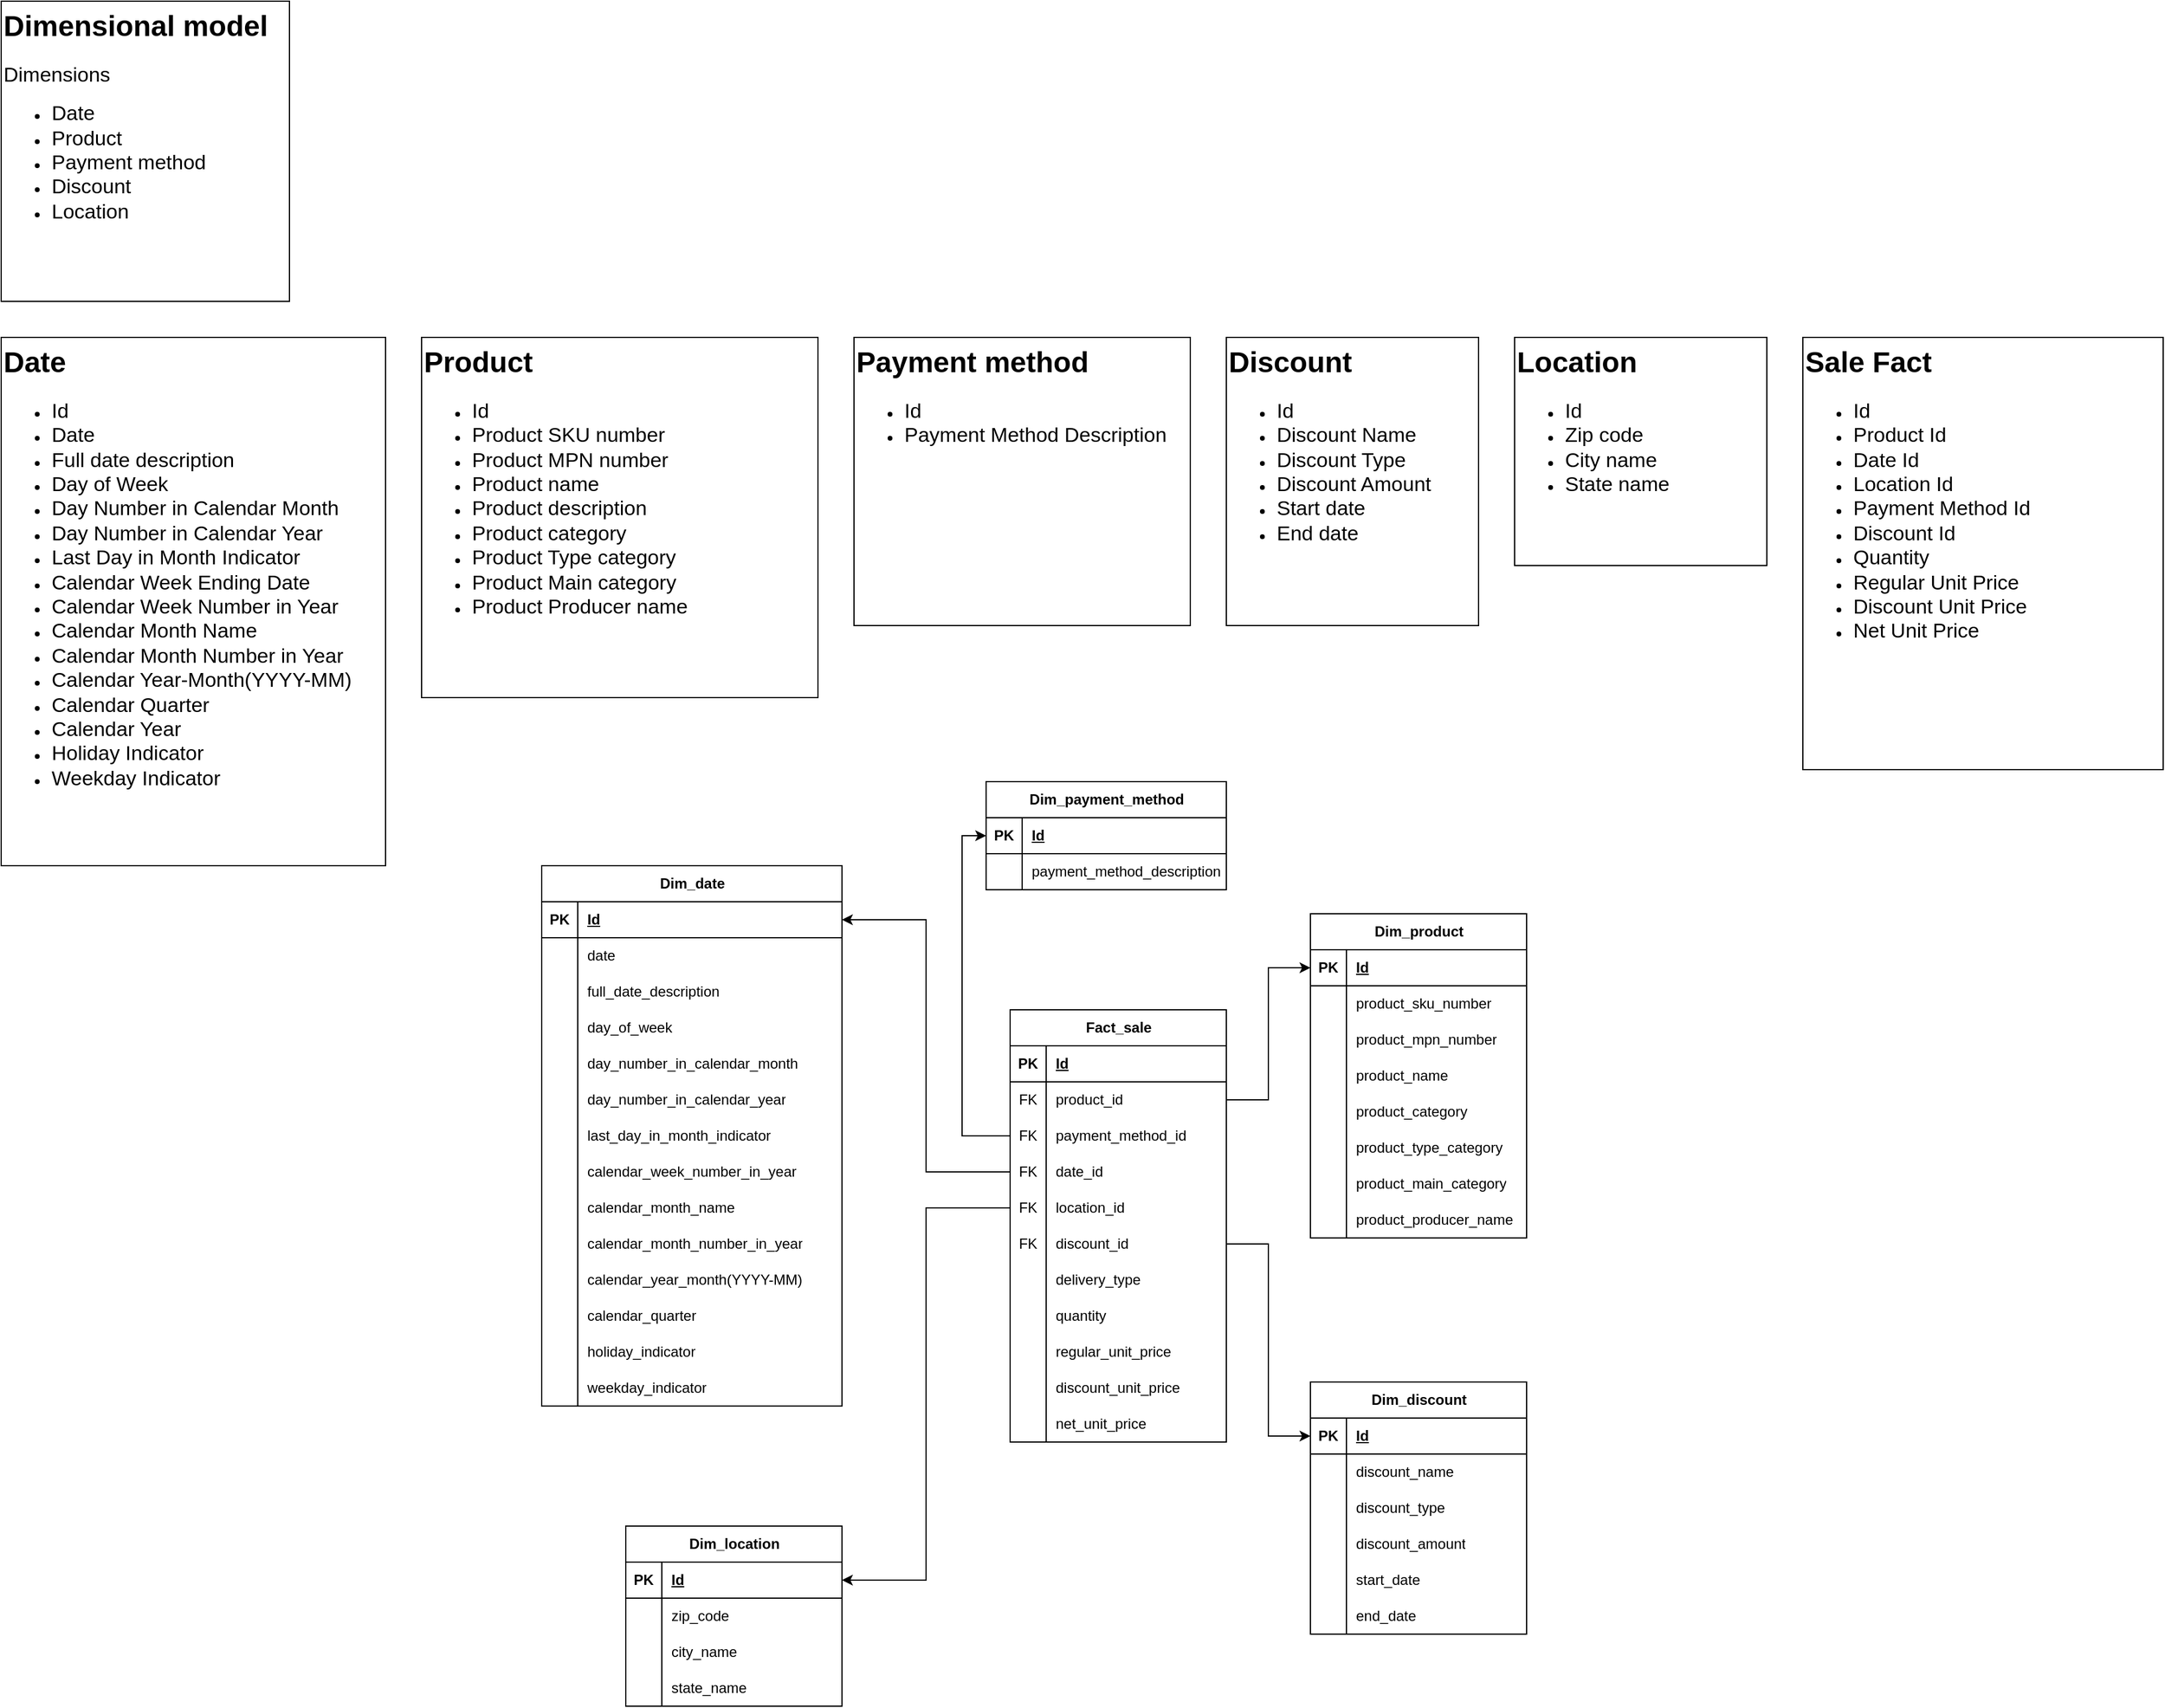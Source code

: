 <mxfile version="24.4.0" type="device">
  <diagram name="Page-1" id="mAyG2AswFGp10LJD8Wdj">
    <mxGraphModel dx="2074" dy="1132" grid="1" gridSize="10" guides="1" tooltips="1" connect="1" arrows="1" fold="1" page="0" pageScale="1" pageWidth="850" pageHeight="1100" background="none" math="0" shadow="0">
      <root>
        <mxCell id="0" />
        <mxCell id="1" parent="0" />
        <mxCell id="jFWHGdrOQSLQcmm92h7n-1" value="&lt;h1 style=&quot;margin-top: 0px;&quot;&gt;Dimensional model&lt;/h1&gt;&lt;p&gt;&lt;span style=&quot;font-size: 17px;&quot;&gt;Dimensions&lt;/span&gt;&lt;/p&gt;&lt;p&gt;&lt;/p&gt;&lt;ul&gt;&lt;li&gt;&lt;span style=&quot;font-size: 17px;&quot;&gt;Date&lt;/span&gt;&lt;/li&gt;&lt;li&gt;&lt;span style=&quot;font-size: 17px;&quot;&gt;Product&lt;/span&gt;&lt;/li&gt;&lt;li&gt;&lt;span style=&quot;font-size: 17px;&quot;&gt;Payment method&lt;/span&gt;&lt;/li&gt;&lt;li&gt;&lt;span style=&quot;font-size: 17px;&quot;&gt;Discount&lt;/span&gt;&lt;/li&gt;&lt;li&gt;&lt;span style=&quot;font-size: 17px;&quot;&gt;Location&lt;br&gt;&lt;br&gt;&lt;/span&gt;&lt;/li&gt;&lt;/ul&gt;&lt;div&gt;&lt;br&gt;&lt;/div&gt;&lt;p&gt;&lt;/p&gt;" style="text;html=1;whiteSpace=wrap;overflow=hidden;rounded=0;fillColor=default;strokeColor=default;" parent="1" vertex="1">
          <mxGeometry width="240" height="250" as="geometry" />
        </mxCell>
        <mxCell id="jFWHGdrOQSLQcmm92h7n-2" value="&lt;h1 style=&quot;margin-top: 0px;&quot;&gt;Date&lt;/h1&gt;&lt;ul&gt;&lt;li&gt;&lt;font style=&quot;font-size: 17px;&quot;&gt;Id&lt;/font&gt;&lt;/li&gt;&lt;li&gt;&lt;font style=&quot;font-size: 17px;&quot;&gt;Date&lt;/font&gt;&lt;/li&gt;&lt;li&gt;&lt;font style=&quot;font-size: 17px;&quot;&gt;Full date description&lt;/font&gt;&lt;/li&gt;&lt;li&gt;&lt;font style=&quot;font-size: 17px;&quot;&gt;Day of Week&lt;/font&gt;&lt;/li&gt;&lt;li&gt;&lt;font style=&quot;font-size: 17px;&quot;&gt;Day Number in Calendar Month&lt;/font&gt;&lt;/li&gt;&lt;li&gt;&lt;font style=&quot;font-size: 17px;&quot;&gt;Day Number in Calendar Year&lt;/font&gt;&lt;/li&gt;&lt;li&gt;&lt;font style=&quot;font-size: 17px;&quot;&gt;Last Day in Month Indicator&lt;/font&gt;&lt;/li&gt;&lt;li&gt;&lt;font style=&quot;font-size: 17px;&quot;&gt;Calendar Week Ending Date&lt;/font&gt;&lt;/li&gt;&lt;li&gt;&lt;font style=&quot;font-size: 17px;&quot;&gt;Calendar Week Number in Year&lt;/font&gt;&lt;/li&gt;&lt;li&gt;&lt;font style=&quot;font-size: 17px;&quot;&gt;Calendar Month Name&lt;/font&gt;&lt;/li&gt;&lt;li&gt;&lt;font style=&quot;font-size: 17px;&quot;&gt;Calendar Month Number in Year&lt;/font&gt;&lt;/li&gt;&lt;li&gt;&lt;font style=&quot;font-size: 17px;&quot;&gt;Calendar Year-Month(YYYY-MM)&lt;/font&gt;&lt;/li&gt;&lt;li&gt;&lt;font style=&quot;font-size: 17px;&quot;&gt;Calendar Quarter&lt;/font&gt;&lt;/li&gt;&lt;li&gt;&lt;font style=&quot;font-size: 17px;&quot;&gt;Calendar Year&lt;/font&gt;&lt;/li&gt;&lt;li&gt;&lt;font style=&quot;font-size: 17px;&quot;&gt;Holiday Indicator&lt;/font&gt;&lt;/li&gt;&lt;li&gt;&lt;font style=&quot;font-size: 17px;&quot;&gt;Weekday Indicator&lt;/font&gt;&lt;/li&gt;&lt;/ul&gt;&lt;p&gt;&lt;/p&gt;&lt;p&gt;&lt;font style=&quot;font-size: 17px;&quot;&gt;&lt;br&gt;&lt;/font&gt;&lt;/p&gt;" style="text;html=1;whiteSpace=wrap;overflow=hidden;rounded=0;fillColor=default;strokeColor=default;" parent="1" vertex="1">
          <mxGeometry y="280" width="320" height="440" as="geometry" />
        </mxCell>
        <mxCell id="jFWHGdrOQSLQcmm92h7n-3" value="&lt;h1 style=&quot;margin-top: 0px;&quot;&gt;Product&lt;/h1&gt;&lt;p&gt;&lt;/p&gt;&lt;ul&gt;&lt;li&gt;&lt;span style=&quot;font-size: 17px; background-color: initial;&quot;&gt;Id&lt;/span&gt;&lt;/li&gt;&lt;li&gt;&lt;span style=&quot;font-size: 17px; background-color: initial;&quot;&gt;Product SKU number&lt;/span&gt;&lt;/li&gt;&lt;li&gt;&lt;span style=&quot;font-size: 17px;&quot;&gt;Product MPN number&lt;/span&gt;&lt;/li&gt;&lt;li&gt;&lt;span style=&quot;font-size: 17px;&quot;&gt;Product name&lt;/span&gt;&lt;/li&gt;&lt;li&gt;&lt;span style=&quot;font-size: 17px;&quot;&gt;Product description&lt;/span&gt;&lt;/li&gt;&lt;li&gt;&lt;span style=&quot;font-size: 17px;&quot;&gt;Product category&lt;/span&gt;&lt;/li&gt;&lt;li&gt;&lt;span style=&quot;font-size: 17px;&quot;&gt;Product Type category&lt;/span&gt;&lt;/li&gt;&lt;li&gt;&lt;span style=&quot;font-size: 17px;&quot;&gt;Product Main category&lt;/span&gt;&lt;/li&gt;&lt;li&gt;&lt;span style=&quot;font-size: 17px;&quot;&gt;Product Producer name&lt;/span&gt;&lt;/li&gt;&lt;/ul&gt;&lt;p&gt;&lt;/p&gt;" style="text;html=1;whiteSpace=wrap;overflow=hidden;rounded=0;fillColor=default;strokeColor=default;" parent="1" vertex="1">
          <mxGeometry x="350" y="280" width="330" height="300" as="geometry" />
        </mxCell>
        <mxCell id="jFWHGdrOQSLQcmm92h7n-4" value="&lt;h1 style=&quot;margin-top: 0px;&quot;&gt;Payment method&lt;/h1&gt;&lt;p&gt;&lt;/p&gt;&lt;ul&gt;&lt;li&gt;&lt;span style=&quot;font-size: 17px;&quot;&gt;Id&lt;/span&gt;&lt;/li&gt;&lt;li&gt;&lt;span style=&quot;font-size: 17px;&quot;&gt;Payment Method Description&lt;/span&gt;&lt;/li&gt;&lt;/ul&gt;&lt;p&gt;&lt;/p&gt;" style="text;html=1;whiteSpace=wrap;overflow=hidden;rounded=0;fillColor=default;strokeColor=default;" parent="1" vertex="1">
          <mxGeometry x="710" y="280" width="280" height="240" as="geometry" />
        </mxCell>
        <mxCell id="jFWHGdrOQSLQcmm92h7n-5" value="&lt;h1 style=&quot;margin-top: 0px;&quot;&gt;Discount&lt;/h1&gt;&lt;p&gt;&lt;/p&gt;&lt;ul&gt;&lt;li&gt;&lt;span style=&quot;font-size: 17px;&quot;&gt;Id&lt;/span&gt;&lt;/li&gt;&lt;li&gt;&lt;span style=&quot;font-size: 17px;&quot;&gt;Discount Name&lt;/span&gt;&lt;/li&gt;&lt;li&gt;&lt;span style=&quot;font-size: 17px;&quot;&gt;Discount Type&lt;/span&gt;&lt;/li&gt;&lt;li&gt;&lt;span style=&quot;font-size: 17px;&quot;&gt;Discount Amount&lt;/span&gt;&lt;/li&gt;&lt;li&gt;&lt;span style=&quot;font-size: 17px;&quot;&gt;Start date&lt;/span&gt;&lt;/li&gt;&lt;li&gt;&lt;span style=&quot;font-size: 17px;&quot;&gt;End date&lt;/span&gt;&lt;/li&gt;&lt;/ul&gt;&lt;p&gt;&lt;/p&gt;" style="text;html=1;whiteSpace=wrap;overflow=hidden;rounded=0;fillColor=default;strokeColor=default;" parent="1" vertex="1">
          <mxGeometry x="1020" y="280" width="210" height="240" as="geometry" />
        </mxCell>
        <mxCell id="jFWHGdrOQSLQcmm92h7n-6" value="&lt;h1 style=&quot;margin-top: 0px;&quot;&gt;Location&lt;/h1&gt;&lt;ul&gt;&lt;li&gt;&lt;span style=&quot;font-size: 17px;&quot;&gt;Id&lt;/span&gt;&lt;/li&gt;&lt;li&gt;&lt;span style=&quot;font-size: 17px;&quot;&gt;Zip code&lt;/span&gt;&lt;/li&gt;&lt;li&gt;&lt;span style=&quot;font-size: 17px;&quot;&gt;City name&lt;/span&gt;&lt;/li&gt;&lt;li&gt;&lt;span style=&quot;font-size: 17px;&quot;&gt;State name&lt;/span&gt;&lt;/li&gt;&lt;/ul&gt;&lt;p&gt;&lt;/p&gt;" style="text;html=1;whiteSpace=wrap;overflow=hidden;rounded=0;fillColor=default;strokeColor=default;" parent="1" vertex="1">
          <mxGeometry x="1260" y="280" width="210" height="190" as="geometry" />
        </mxCell>
        <mxCell id="jFWHGdrOQSLQcmm92h7n-7" value="&lt;h1 style=&quot;margin-top: 0px;&quot;&gt;Sale Fact&lt;/h1&gt;&lt;p&gt;&lt;/p&gt;&lt;ul&gt;&lt;li&gt;&lt;font style=&quot;font-size: 17px;&quot;&gt;Id&lt;/font&gt;&lt;/li&gt;&lt;li&gt;&lt;font style=&quot;font-size: 17px;&quot;&gt;Product Id&lt;/font&gt;&lt;/li&gt;&lt;li&gt;&lt;font style=&quot;font-size: 17px;&quot;&gt;Date Id&lt;/font&gt;&lt;/li&gt;&lt;li&gt;&lt;span style=&quot;font-size: 17px;&quot;&gt;Location Id&lt;/span&gt;&lt;/li&gt;&lt;li&gt;&lt;span style=&quot;font-size: 17px;&quot;&gt;Payment Method Id&lt;/span&gt;&lt;/li&gt;&lt;li&gt;&lt;span style=&quot;font-size: 17px;&quot;&gt;Discount Id&lt;/span&gt;&lt;/li&gt;&lt;li&gt;&lt;span style=&quot;font-size: 17px;&quot;&gt;Quantity&lt;/span&gt;&lt;/li&gt;&lt;li&gt;&lt;span style=&quot;font-size: 17px;&quot;&gt;Regular Unit Price&lt;/span&gt;&lt;/li&gt;&lt;li&gt;&lt;span style=&quot;font-size: 17px;&quot;&gt;Discount Unit Price&lt;/span&gt;&lt;/li&gt;&lt;li&gt;&lt;span style=&quot;font-size: 17px;&quot;&gt;Net Unit Price&lt;/span&gt;&lt;/li&gt;&lt;/ul&gt;&lt;p&gt;&lt;/p&gt;" style="text;html=1;whiteSpace=wrap;overflow=hidden;rounded=0;fillColor=default;strokeColor=default;" parent="1" vertex="1">
          <mxGeometry x="1500" y="280" width="300" height="360" as="geometry" />
        </mxCell>
        <mxCell id="jFWHGdrOQSLQcmm92h7n-8" value="Fact_sale" style="shape=table;startSize=30;container=1;collapsible=1;childLayout=tableLayout;fixedRows=1;rowLines=0;fontStyle=1;align=center;resizeLast=1;html=1;" parent="1" vertex="1">
          <mxGeometry x="840" y="840" width="180" height="360" as="geometry" />
        </mxCell>
        <mxCell id="jFWHGdrOQSLQcmm92h7n-9" value="" style="shape=tableRow;horizontal=0;startSize=0;swimlaneHead=0;swimlaneBody=0;fillColor=none;collapsible=0;dropTarget=0;points=[[0,0.5],[1,0.5]];portConstraint=eastwest;top=0;left=0;right=0;bottom=1;" parent="jFWHGdrOQSLQcmm92h7n-8" vertex="1">
          <mxGeometry y="30" width="180" height="30" as="geometry" />
        </mxCell>
        <mxCell id="jFWHGdrOQSLQcmm92h7n-10" value="PK" style="shape=partialRectangle;connectable=0;fillColor=none;top=0;left=0;bottom=0;right=0;fontStyle=1;overflow=hidden;whiteSpace=wrap;html=1;" parent="jFWHGdrOQSLQcmm92h7n-9" vertex="1">
          <mxGeometry width="30" height="30" as="geometry">
            <mxRectangle width="30" height="30" as="alternateBounds" />
          </mxGeometry>
        </mxCell>
        <mxCell id="jFWHGdrOQSLQcmm92h7n-11" value="Id" style="shape=partialRectangle;connectable=0;fillColor=none;top=0;left=0;bottom=0;right=0;align=left;spacingLeft=6;fontStyle=5;overflow=hidden;whiteSpace=wrap;html=1;" parent="jFWHGdrOQSLQcmm92h7n-9" vertex="1">
          <mxGeometry x="30" width="150" height="30" as="geometry">
            <mxRectangle width="150" height="30" as="alternateBounds" />
          </mxGeometry>
        </mxCell>
        <mxCell id="jFWHGdrOQSLQcmm92h7n-12" value="" style="shape=tableRow;horizontal=0;startSize=0;swimlaneHead=0;swimlaneBody=0;fillColor=none;collapsible=0;dropTarget=0;points=[[0,0.5],[1,0.5]];portConstraint=eastwest;top=0;left=0;right=0;bottom=0;" parent="jFWHGdrOQSLQcmm92h7n-8" vertex="1">
          <mxGeometry y="60" width="180" height="30" as="geometry" />
        </mxCell>
        <mxCell id="jFWHGdrOQSLQcmm92h7n-13" value="FK" style="shape=partialRectangle;connectable=0;fillColor=none;top=0;left=0;bottom=0;right=0;editable=1;overflow=hidden;whiteSpace=wrap;html=1;" parent="jFWHGdrOQSLQcmm92h7n-12" vertex="1">
          <mxGeometry width="30" height="30" as="geometry">
            <mxRectangle width="30" height="30" as="alternateBounds" />
          </mxGeometry>
        </mxCell>
        <mxCell id="jFWHGdrOQSLQcmm92h7n-14" value="product_id" style="shape=partialRectangle;connectable=0;fillColor=none;top=0;left=0;bottom=0;right=0;align=left;spacingLeft=6;overflow=hidden;whiteSpace=wrap;html=1;" parent="jFWHGdrOQSLQcmm92h7n-12" vertex="1">
          <mxGeometry x="30" width="150" height="30" as="geometry">
            <mxRectangle width="150" height="30" as="alternateBounds" />
          </mxGeometry>
        </mxCell>
        <mxCell id="jFWHGdrOQSLQcmm92h7n-110" style="shape=tableRow;horizontal=0;startSize=0;swimlaneHead=0;swimlaneBody=0;fillColor=none;collapsible=0;dropTarget=0;points=[[0,0.5],[1,0.5]];portConstraint=eastwest;top=0;left=0;right=0;bottom=0;" parent="jFWHGdrOQSLQcmm92h7n-8" vertex="1">
          <mxGeometry y="90" width="180" height="30" as="geometry" />
        </mxCell>
        <mxCell id="jFWHGdrOQSLQcmm92h7n-111" value="FK" style="shape=partialRectangle;connectable=0;fillColor=none;top=0;left=0;bottom=0;right=0;editable=1;overflow=hidden;whiteSpace=wrap;html=1;" parent="jFWHGdrOQSLQcmm92h7n-110" vertex="1">
          <mxGeometry width="30" height="30" as="geometry">
            <mxRectangle width="30" height="30" as="alternateBounds" />
          </mxGeometry>
        </mxCell>
        <mxCell id="jFWHGdrOQSLQcmm92h7n-112" value="payment_method_id" style="shape=partialRectangle;connectable=0;fillColor=none;top=0;left=0;bottom=0;right=0;align=left;spacingLeft=6;overflow=hidden;whiteSpace=wrap;html=1;" parent="jFWHGdrOQSLQcmm92h7n-110" vertex="1">
          <mxGeometry x="30" width="150" height="30" as="geometry">
            <mxRectangle width="150" height="30" as="alternateBounds" />
          </mxGeometry>
        </mxCell>
        <mxCell id="jFWHGdrOQSLQcmm92h7n-15" value="" style="shape=tableRow;horizontal=0;startSize=0;swimlaneHead=0;swimlaneBody=0;fillColor=none;collapsible=0;dropTarget=0;points=[[0,0.5],[1,0.5]];portConstraint=eastwest;top=0;left=0;right=0;bottom=0;" parent="jFWHGdrOQSLQcmm92h7n-8" vertex="1">
          <mxGeometry y="120" width="180" height="30" as="geometry" />
        </mxCell>
        <mxCell id="jFWHGdrOQSLQcmm92h7n-16" value="FK" style="shape=partialRectangle;connectable=0;fillColor=none;top=0;left=0;bottom=0;right=0;editable=1;overflow=hidden;whiteSpace=wrap;html=1;" parent="jFWHGdrOQSLQcmm92h7n-15" vertex="1">
          <mxGeometry width="30" height="30" as="geometry">
            <mxRectangle width="30" height="30" as="alternateBounds" />
          </mxGeometry>
        </mxCell>
        <mxCell id="jFWHGdrOQSLQcmm92h7n-17" value="date_id" style="shape=partialRectangle;connectable=0;fillColor=none;top=0;left=0;bottom=0;right=0;align=left;spacingLeft=6;overflow=hidden;whiteSpace=wrap;html=1;" parent="jFWHGdrOQSLQcmm92h7n-15" vertex="1">
          <mxGeometry x="30" width="150" height="30" as="geometry">
            <mxRectangle width="150" height="30" as="alternateBounds" />
          </mxGeometry>
        </mxCell>
        <mxCell id="jFWHGdrOQSLQcmm92h7n-18" value="" style="shape=tableRow;horizontal=0;startSize=0;swimlaneHead=0;swimlaneBody=0;fillColor=none;collapsible=0;dropTarget=0;points=[[0,0.5],[1,0.5]];portConstraint=eastwest;top=0;left=0;right=0;bottom=0;" parent="jFWHGdrOQSLQcmm92h7n-8" vertex="1">
          <mxGeometry y="150" width="180" height="30" as="geometry" />
        </mxCell>
        <mxCell id="jFWHGdrOQSLQcmm92h7n-19" value="FK" style="shape=partialRectangle;connectable=0;fillColor=none;top=0;left=0;bottom=0;right=0;editable=1;overflow=hidden;whiteSpace=wrap;html=1;" parent="jFWHGdrOQSLQcmm92h7n-18" vertex="1">
          <mxGeometry width="30" height="30" as="geometry">
            <mxRectangle width="30" height="30" as="alternateBounds" />
          </mxGeometry>
        </mxCell>
        <mxCell id="jFWHGdrOQSLQcmm92h7n-20" value="location_id" style="shape=partialRectangle;connectable=0;fillColor=none;top=0;left=0;bottom=0;right=0;align=left;spacingLeft=6;overflow=hidden;whiteSpace=wrap;html=1;" parent="jFWHGdrOQSLQcmm92h7n-18" vertex="1">
          <mxGeometry x="30" width="150" height="30" as="geometry">
            <mxRectangle width="150" height="30" as="alternateBounds" />
          </mxGeometry>
        </mxCell>
        <mxCell id="jFWHGdrOQSLQcmm92h7n-107" style="shape=tableRow;horizontal=0;startSize=0;swimlaneHead=0;swimlaneBody=0;fillColor=none;collapsible=0;dropTarget=0;points=[[0,0.5],[1,0.5]];portConstraint=eastwest;top=0;left=0;right=0;bottom=0;" parent="jFWHGdrOQSLQcmm92h7n-8" vertex="1">
          <mxGeometry y="180" width="180" height="30" as="geometry" />
        </mxCell>
        <mxCell id="jFWHGdrOQSLQcmm92h7n-108" value="FK" style="shape=partialRectangle;connectable=0;fillColor=none;top=0;left=0;bottom=0;right=0;editable=1;overflow=hidden;whiteSpace=wrap;html=1;" parent="jFWHGdrOQSLQcmm92h7n-107" vertex="1">
          <mxGeometry width="30" height="30" as="geometry">
            <mxRectangle width="30" height="30" as="alternateBounds" />
          </mxGeometry>
        </mxCell>
        <mxCell id="jFWHGdrOQSLQcmm92h7n-109" value="discount_id" style="shape=partialRectangle;connectable=0;fillColor=none;top=0;left=0;bottom=0;right=0;align=left;spacingLeft=6;overflow=hidden;whiteSpace=wrap;html=1;" parent="jFWHGdrOQSLQcmm92h7n-107" vertex="1">
          <mxGeometry x="30" width="150" height="30" as="geometry">
            <mxRectangle width="150" height="30" as="alternateBounds" />
          </mxGeometry>
        </mxCell>
        <mxCell id="rWFGuwBitw_klKYBt3d7-1" style="shape=tableRow;horizontal=0;startSize=0;swimlaneHead=0;swimlaneBody=0;fillColor=none;collapsible=0;dropTarget=0;points=[[0,0.5],[1,0.5]];portConstraint=eastwest;top=0;left=0;right=0;bottom=0;" vertex="1" parent="jFWHGdrOQSLQcmm92h7n-8">
          <mxGeometry y="210" width="180" height="30" as="geometry" />
        </mxCell>
        <mxCell id="rWFGuwBitw_klKYBt3d7-2" style="shape=partialRectangle;connectable=0;fillColor=none;top=0;left=0;bottom=0;right=0;editable=1;overflow=hidden;whiteSpace=wrap;html=1;" vertex="1" parent="rWFGuwBitw_klKYBt3d7-1">
          <mxGeometry width="30" height="30" as="geometry">
            <mxRectangle width="30" height="30" as="alternateBounds" />
          </mxGeometry>
        </mxCell>
        <mxCell id="rWFGuwBitw_klKYBt3d7-3" value="delivery_type" style="shape=partialRectangle;connectable=0;fillColor=none;top=0;left=0;bottom=0;right=0;align=left;spacingLeft=6;overflow=hidden;whiteSpace=wrap;html=1;" vertex="1" parent="rWFGuwBitw_klKYBt3d7-1">
          <mxGeometry x="30" width="150" height="30" as="geometry">
            <mxRectangle width="150" height="30" as="alternateBounds" />
          </mxGeometry>
        </mxCell>
        <mxCell id="jFWHGdrOQSLQcmm92h7n-104" style="shape=tableRow;horizontal=0;startSize=0;swimlaneHead=0;swimlaneBody=0;fillColor=none;collapsible=0;dropTarget=0;points=[[0,0.5],[1,0.5]];portConstraint=eastwest;top=0;left=0;right=0;bottom=0;" parent="jFWHGdrOQSLQcmm92h7n-8" vertex="1">
          <mxGeometry y="240" width="180" height="30" as="geometry" />
        </mxCell>
        <mxCell id="jFWHGdrOQSLQcmm92h7n-105" style="shape=partialRectangle;connectable=0;fillColor=none;top=0;left=0;bottom=0;right=0;editable=1;overflow=hidden;whiteSpace=wrap;html=1;" parent="jFWHGdrOQSLQcmm92h7n-104" vertex="1">
          <mxGeometry width="30" height="30" as="geometry">
            <mxRectangle width="30" height="30" as="alternateBounds" />
          </mxGeometry>
        </mxCell>
        <mxCell id="jFWHGdrOQSLQcmm92h7n-106" value="quantity" style="shape=partialRectangle;connectable=0;fillColor=none;top=0;left=0;bottom=0;right=0;align=left;spacingLeft=6;overflow=hidden;whiteSpace=wrap;html=1;" parent="jFWHGdrOQSLQcmm92h7n-104" vertex="1">
          <mxGeometry x="30" width="150" height="30" as="geometry">
            <mxRectangle width="150" height="30" as="alternateBounds" />
          </mxGeometry>
        </mxCell>
        <mxCell id="jFWHGdrOQSLQcmm92h7n-101" style="shape=tableRow;horizontal=0;startSize=0;swimlaneHead=0;swimlaneBody=0;fillColor=none;collapsible=0;dropTarget=0;points=[[0,0.5],[1,0.5]];portConstraint=eastwest;top=0;left=0;right=0;bottom=0;" parent="jFWHGdrOQSLQcmm92h7n-8" vertex="1">
          <mxGeometry y="270" width="180" height="30" as="geometry" />
        </mxCell>
        <mxCell id="jFWHGdrOQSLQcmm92h7n-102" style="shape=partialRectangle;connectable=0;fillColor=none;top=0;left=0;bottom=0;right=0;editable=1;overflow=hidden;whiteSpace=wrap;html=1;" parent="jFWHGdrOQSLQcmm92h7n-101" vertex="1">
          <mxGeometry width="30" height="30" as="geometry">
            <mxRectangle width="30" height="30" as="alternateBounds" />
          </mxGeometry>
        </mxCell>
        <mxCell id="jFWHGdrOQSLQcmm92h7n-103" value="regular_unit_price" style="shape=partialRectangle;connectable=0;fillColor=none;top=0;left=0;bottom=0;right=0;align=left;spacingLeft=6;overflow=hidden;whiteSpace=wrap;html=1;" parent="jFWHGdrOQSLQcmm92h7n-101" vertex="1">
          <mxGeometry x="30" width="150" height="30" as="geometry">
            <mxRectangle width="150" height="30" as="alternateBounds" />
          </mxGeometry>
        </mxCell>
        <mxCell id="jFWHGdrOQSLQcmm92h7n-98" style="shape=tableRow;horizontal=0;startSize=0;swimlaneHead=0;swimlaneBody=0;fillColor=none;collapsible=0;dropTarget=0;points=[[0,0.5],[1,0.5]];portConstraint=eastwest;top=0;left=0;right=0;bottom=0;" parent="jFWHGdrOQSLQcmm92h7n-8" vertex="1">
          <mxGeometry y="300" width="180" height="30" as="geometry" />
        </mxCell>
        <mxCell id="jFWHGdrOQSLQcmm92h7n-99" style="shape=partialRectangle;connectable=0;fillColor=none;top=0;left=0;bottom=0;right=0;editable=1;overflow=hidden;whiteSpace=wrap;html=1;" parent="jFWHGdrOQSLQcmm92h7n-98" vertex="1">
          <mxGeometry width="30" height="30" as="geometry">
            <mxRectangle width="30" height="30" as="alternateBounds" />
          </mxGeometry>
        </mxCell>
        <mxCell id="jFWHGdrOQSLQcmm92h7n-100" value="discount_unit_price" style="shape=partialRectangle;connectable=0;fillColor=none;top=0;left=0;bottom=0;right=0;align=left;spacingLeft=6;overflow=hidden;whiteSpace=wrap;html=1;" parent="jFWHGdrOQSLQcmm92h7n-98" vertex="1">
          <mxGeometry x="30" width="150" height="30" as="geometry">
            <mxRectangle width="150" height="30" as="alternateBounds" />
          </mxGeometry>
        </mxCell>
        <mxCell id="jFWHGdrOQSLQcmm92h7n-95" style="shape=tableRow;horizontal=0;startSize=0;swimlaneHead=0;swimlaneBody=0;fillColor=none;collapsible=0;dropTarget=0;points=[[0,0.5],[1,0.5]];portConstraint=eastwest;top=0;left=0;right=0;bottom=0;" parent="jFWHGdrOQSLQcmm92h7n-8" vertex="1">
          <mxGeometry y="330" width="180" height="30" as="geometry" />
        </mxCell>
        <mxCell id="jFWHGdrOQSLQcmm92h7n-96" style="shape=partialRectangle;connectable=0;fillColor=none;top=0;left=0;bottom=0;right=0;editable=1;overflow=hidden;whiteSpace=wrap;html=1;" parent="jFWHGdrOQSLQcmm92h7n-95" vertex="1">
          <mxGeometry width="30" height="30" as="geometry">
            <mxRectangle width="30" height="30" as="alternateBounds" />
          </mxGeometry>
        </mxCell>
        <mxCell id="jFWHGdrOQSLQcmm92h7n-97" value="net_unit_price" style="shape=partialRectangle;connectable=0;fillColor=none;top=0;left=0;bottom=0;right=0;align=left;spacingLeft=6;overflow=hidden;whiteSpace=wrap;html=1;" parent="jFWHGdrOQSLQcmm92h7n-95" vertex="1">
          <mxGeometry x="30" width="150" height="30" as="geometry">
            <mxRectangle width="150" height="30" as="alternateBounds" />
          </mxGeometry>
        </mxCell>
        <mxCell id="jFWHGdrOQSLQcmm92h7n-21" value="Dim_payment_method" style="shape=table;startSize=30;container=1;collapsible=1;childLayout=tableLayout;fixedRows=1;rowLines=0;fontStyle=1;align=center;resizeLast=1;html=1;" parent="1" vertex="1">
          <mxGeometry x="820" y="650" width="200" height="90" as="geometry" />
        </mxCell>
        <mxCell id="jFWHGdrOQSLQcmm92h7n-22" value="" style="shape=tableRow;horizontal=0;startSize=0;swimlaneHead=0;swimlaneBody=0;fillColor=none;collapsible=0;dropTarget=0;points=[[0,0.5],[1,0.5]];portConstraint=eastwest;top=0;left=0;right=0;bottom=1;" parent="jFWHGdrOQSLQcmm92h7n-21" vertex="1">
          <mxGeometry y="30" width="200" height="30" as="geometry" />
        </mxCell>
        <mxCell id="jFWHGdrOQSLQcmm92h7n-23" value="PK" style="shape=partialRectangle;connectable=0;fillColor=none;top=0;left=0;bottom=0;right=0;fontStyle=1;overflow=hidden;whiteSpace=wrap;html=1;" parent="jFWHGdrOQSLQcmm92h7n-22" vertex="1">
          <mxGeometry width="30" height="30" as="geometry">
            <mxRectangle width="30" height="30" as="alternateBounds" />
          </mxGeometry>
        </mxCell>
        <mxCell id="jFWHGdrOQSLQcmm92h7n-24" value="Id" style="shape=partialRectangle;connectable=0;fillColor=none;top=0;left=0;bottom=0;right=0;align=left;spacingLeft=6;fontStyle=5;overflow=hidden;whiteSpace=wrap;html=1;" parent="jFWHGdrOQSLQcmm92h7n-22" vertex="1">
          <mxGeometry x="30" width="170" height="30" as="geometry">
            <mxRectangle width="170" height="30" as="alternateBounds" />
          </mxGeometry>
        </mxCell>
        <mxCell id="jFWHGdrOQSLQcmm92h7n-25" value="" style="shape=tableRow;horizontal=0;startSize=0;swimlaneHead=0;swimlaneBody=0;fillColor=none;collapsible=0;dropTarget=0;points=[[0,0.5],[1,0.5]];portConstraint=eastwest;top=0;left=0;right=0;bottom=0;" parent="jFWHGdrOQSLQcmm92h7n-21" vertex="1">
          <mxGeometry y="60" width="200" height="30" as="geometry" />
        </mxCell>
        <mxCell id="jFWHGdrOQSLQcmm92h7n-26" value="" style="shape=partialRectangle;connectable=0;fillColor=none;top=0;left=0;bottom=0;right=0;editable=1;overflow=hidden;whiteSpace=wrap;html=1;" parent="jFWHGdrOQSLQcmm92h7n-25" vertex="1">
          <mxGeometry width="30" height="30" as="geometry">
            <mxRectangle width="30" height="30" as="alternateBounds" />
          </mxGeometry>
        </mxCell>
        <mxCell id="jFWHGdrOQSLQcmm92h7n-27" value="payment_method_description" style="shape=partialRectangle;connectable=0;fillColor=none;top=0;left=0;bottom=0;right=0;align=left;spacingLeft=6;overflow=hidden;whiteSpace=wrap;html=1;" parent="jFWHGdrOQSLQcmm92h7n-25" vertex="1">
          <mxGeometry x="30" width="170" height="30" as="geometry">
            <mxRectangle width="170" height="30" as="alternateBounds" />
          </mxGeometry>
        </mxCell>
        <mxCell id="jFWHGdrOQSLQcmm92h7n-34" value="Dim_location" style="shape=table;startSize=30;container=1;collapsible=1;childLayout=tableLayout;fixedRows=1;rowLines=0;fontStyle=1;align=center;resizeLast=1;html=1;" parent="1" vertex="1">
          <mxGeometry x="520" y="1270" width="180" height="150" as="geometry" />
        </mxCell>
        <mxCell id="jFWHGdrOQSLQcmm92h7n-35" value="" style="shape=tableRow;horizontal=0;startSize=0;swimlaneHead=0;swimlaneBody=0;fillColor=none;collapsible=0;dropTarget=0;points=[[0,0.5],[1,0.5]];portConstraint=eastwest;top=0;left=0;right=0;bottom=1;" parent="jFWHGdrOQSLQcmm92h7n-34" vertex="1">
          <mxGeometry y="30" width="180" height="30" as="geometry" />
        </mxCell>
        <mxCell id="jFWHGdrOQSLQcmm92h7n-36" value="PK" style="shape=partialRectangle;connectable=0;fillColor=none;top=0;left=0;bottom=0;right=0;fontStyle=1;overflow=hidden;whiteSpace=wrap;html=1;" parent="jFWHGdrOQSLQcmm92h7n-35" vertex="1">
          <mxGeometry width="30" height="30" as="geometry">
            <mxRectangle width="30" height="30" as="alternateBounds" />
          </mxGeometry>
        </mxCell>
        <mxCell id="jFWHGdrOQSLQcmm92h7n-37" value="Id" style="shape=partialRectangle;connectable=0;fillColor=none;top=0;left=0;bottom=0;right=0;align=left;spacingLeft=6;fontStyle=5;overflow=hidden;whiteSpace=wrap;html=1;" parent="jFWHGdrOQSLQcmm92h7n-35" vertex="1">
          <mxGeometry x="30" width="150" height="30" as="geometry">
            <mxRectangle width="150" height="30" as="alternateBounds" />
          </mxGeometry>
        </mxCell>
        <mxCell id="jFWHGdrOQSLQcmm92h7n-38" value="" style="shape=tableRow;horizontal=0;startSize=0;swimlaneHead=0;swimlaneBody=0;fillColor=none;collapsible=0;dropTarget=0;points=[[0,0.5],[1,0.5]];portConstraint=eastwest;top=0;left=0;right=0;bottom=0;" parent="jFWHGdrOQSLQcmm92h7n-34" vertex="1">
          <mxGeometry y="60" width="180" height="30" as="geometry" />
        </mxCell>
        <mxCell id="jFWHGdrOQSLQcmm92h7n-39" value="" style="shape=partialRectangle;connectable=0;fillColor=none;top=0;left=0;bottom=0;right=0;editable=1;overflow=hidden;whiteSpace=wrap;html=1;" parent="jFWHGdrOQSLQcmm92h7n-38" vertex="1">
          <mxGeometry width="30" height="30" as="geometry">
            <mxRectangle width="30" height="30" as="alternateBounds" />
          </mxGeometry>
        </mxCell>
        <mxCell id="jFWHGdrOQSLQcmm92h7n-40" value="zip_code" style="shape=partialRectangle;connectable=0;fillColor=none;top=0;left=0;bottom=0;right=0;align=left;spacingLeft=6;overflow=hidden;whiteSpace=wrap;html=1;" parent="jFWHGdrOQSLQcmm92h7n-38" vertex="1">
          <mxGeometry x="30" width="150" height="30" as="geometry">
            <mxRectangle width="150" height="30" as="alternateBounds" />
          </mxGeometry>
        </mxCell>
        <mxCell id="jFWHGdrOQSLQcmm92h7n-41" value="" style="shape=tableRow;horizontal=0;startSize=0;swimlaneHead=0;swimlaneBody=0;fillColor=none;collapsible=0;dropTarget=0;points=[[0,0.5],[1,0.5]];portConstraint=eastwest;top=0;left=0;right=0;bottom=0;" parent="jFWHGdrOQSLQcmm92h7n-34" vertex="1">
          <mxGeometry y="90" width="180" height="30" as="geometry" />
        </mxCell>
        <mxCell id="jFWHGdrOQSLQcmm92h7n-42" value="" style="shape=partialRectangle;connectable=0;fillColor=none;top=0;left=0;bottom=0;right=0;editable=1;overflow=hidden;whiteSpace=wrap;html=1;" parent="jFWHGdrOQSLQcmm92h7n-41" vertex="1">
          <mxGeometry width="30" height="30" as="geometry">
            <mxRectangle width="30" height="30" as="alternateBounds" />
          </mxGeometry>
        </mxCell>
        <mxCell id="jFWHGdrOQSLQcmm92h7n-43" value="city_name" style="shape=partialRectangle;connectable=0;fillColor=none;top=0;left=0;bottom=0;right=0;align=left;spacingLeft=6;overflow=hidden;whiteSpace=wrap;html=1;" parent="jFWHGdrOQSLQcmm92h7n-41" vertex="1">
          <mxGeometry x="30" width="150" height="30" as="geometry">
            <mxRectangle width="150" height="30" as="alternateBounds" />
          </mxGeometry>
        </mxCell>
        <mxCell id="jFWHGdrOQSLQcmm92h7n-44" value="" style="shape=tableRow;horizontal=0;startSize=0;swimlaneHead=0;swimlaneBody=0;fillColor=none;collapsible=0;dropTarget=0;points=[[0,0.5],[1,0.5]];portConstraint=eastwest;top=0;left=0;right=0;bottom=0;" parent="jFWHGdrOQSLQcmm92h7n-34" vertex="1">
          <mxGeometry y="120" width="180" height="30" as="geometry" />
        </mxCell>
        <mxCell id="jFWHGdrOQSLQcmm92h7n-45" value="" style="shape=partialRectangle;connectable=0;fillColor=none;top=0;left=0;bottom=0;right=0;editable=1;overflow=hidden;whiteSpace=wrap;html=1;" parent="jFWHGdrOQSLQcmm92h7n-44" vertex="1">
          <mxGeometry width="30" height="30" as="geometry">
            <mxRectangle width="30" height="30" as="alternateBounds" />
          </mxGeometry>
        </mxCell>
        <mxCell id="jFWHGdrOQSLQcmm92h7n-46" value="state_name" style="shape=partialRectangle;connectable=0;fillColor=none;top=0;left=0;bottom=0;right=0;align=left;spacingLeft=6;overflow=hidden;whiteSpace=wrap;html=1;" parent="jFWHGdrOQSLQcmm92h7n-44" vertex="1">
          <mxGeometry x="30" width="150" height="30" as="geometry">
            <mxRectangle width="150" height="30" as="alternateBounds" />
          </mxGeometry>
        </mxCell>
        <mxCell id="jFWHGdrOQSLQcmm92h7n-47" value="Dim_discount" style="shape=table;startSize=30;container=1;collapsible=1;childLayout=tableLayout;fixedRows=1;rowLines=0;fontStyle=1;align=center;resizeLast=1;html=1;" parent="1" vertex="1">
          <mxGeometry x="1090" y="1150" width="180" height="210" as="geometry" />
        </mxCell>
        <mxCell id="jFWHGdrOQSLQcmm92h7n-48" value="" style="shape=tableRow;horizontal=0;startSize=0;swimlaneHead=0;swimlaneBody=0;fillColor=none;collapsible=0;dropTarget=0;points=[[0,0.5],[1,0.5]];portConstraint=eastwest;top=0;left=0;right=0;bottom=1;" parent="jFWHGdrOQSLQcmm92h7n-47" vertex="1">
          <mxGeometry y="30" width="180" height="30" as="geometry" />
        </mxCell>
        <mxCell id="jFWHGdrOQSLQcmm92h7n-49" value="PK" style="shape=partialRectangle;connectable=0;fillColor=none;top=0;left=0;bottom=0;right=0;fontStyle=1;overflow=hidden;whiteSpace=wrap;html=1;" parent="jFWHGdrOQSLQcmm92h7n-48" vertex="1">
          <mxGeometry width="30" height="30" as="geometry">
            <mxRectangle width="30" height="30" as="alternateBounds" />
          </mxGeometry>
        </mxCell>
        <mxCell id="jFWHGdrOQSLQcmm92h7n-50" value="Id" style="shape=partialRectangle;connectable=0;fillColor=none;top=0;left=0;bottom=0;right=0;align=left;spacingLeft=6;fontStyle=5;overflow=hidden;whiteSpace=wrap;html=1;" parent="jFWHGdrOQSLQcmm92h7n-48" vertex="1">
          <mxGeometry x="30" width="150" height="30" as="geometry">
            <mxRectangle width="150" height="30" as="alternateBounds" />
          </mxGeometry>
        </mxCell>
        <mxCell id="jFWHGdrOQSLQcmm92h7n-51" value="" style="shape=tableRow;horizontal=0;startSize=0;swimlaneHead=0;swimlaneBody=0;fillColor=none;collapsible=0;dropTarget=0;points=[[0,0.5],[1,0.5]];portConstraint=eastwest;top=0;left=0;right=0;bottom=0;" parent="jFWHGdrOQSLQcmm92h7n-47" vertex="1">
          <mxGeometry y="60" width="180" height="30" as="geometry" />
        </mxCell>
        <mxCell id="jFWHGdrOQSLQcmm92h7n-52" value="" style="shape=partialRectangle;connectable=0;fillColor=none;top=0;left=0;bottom=0;right=0;editable=1;overflow=hidden;whiteSpace=wrap;html=1;" parent="jFWHGdrOQSLQcmm92h7n-51" vertex="1">
          <mxGeometry width="30" height="30" as="geometry">
            <mxRectangle width="30" height="30" as="alternateBounds" />
          </mxGeometry>
        </mxCell>
        <mxCell id="jFWHGdrOQSLQcmm92h7n-53" value="discount_name" style="shape=partialRectangle;connectable=0;fillColor=none;top=0;left=0;bottom=0;right=0;align=left;spacingLeft=6;overflow=hidden;whiteSpace=wrap;html=1;" parent="jFWHGdrOQSLQcmm92h7n-51" vertex="1">
          <mxGeometry x="30" width="150" height="30" as="geometry">
            <mxRectangle width="150" height="30" as="alternateBounds" />
          </mxGeometry>
        </mxCell>
        <mxCell id="jFWHGdrOQSLQcmm92h7n-54" value="" style="shape=tableRow;horizontal=0;startSize=0;swimlaneHead=0;swimlaneBody=0;fillColor=none;collapsible=0;dropTarget=0;points=[[0,0.5],[1,0.5]];portConstraint=eastwest;top=0;left=0;right=0;bottom=0;" parent="jFWHGdrOQSLQcmm92h7n-47" vertex="1">
          <mxGeometry y="90" width="180" height="30" as="geometry" />
        </mxCell>
        <mxCell id="jFWHGdrOQSLQcmm92h7n-55" value="" style="shape=partialRectangle;connectable=0;fillColor=none;top=0;left=0;bottom=0;right=0;editable=1;overflow=hidden;whiteSpace=wrap;html=1;" parent="jFWHGdrOQSLQcmm92h7n-54" vertex="1">
          <mxGeometry width="30" height="30" as="geometry">
            <mxRectangle width="30" height="30" as="alternateBounds" />
          </mxGeometry>
        </mxCell>
        <mxCell id="jFWHGdrOQSLQcmm92h7n-56" value="discount_type" style="shape=partialRectangle;connectable=0;fillColor=none;top=0;left=0;bottom=0;right=0;align=left;spacingLeft=6;overflow=hidden;whiteSpace=wrap;html=1;" parent="jFWHGdrOQSLQcmm92h7n-54" vertex="1">
          <mxGeometry x="30" width="150" height="30" as="geometry">
            <mxRectangle width="150" height="30" as="alternateBounds" />
          </mxGeometry>
        </mxCell>
        <mxCell id="jFWHGdrOQSLQcmm92h7n-57" value="" style="shape=tableRow;horizontal=0;startSize=0;swimlaneHead=0;swimlaneBody=0;fillColor=none;collapsible=0;dropTarget=0;points=[[0,0.5],[1,0.5]];portConstraint=eastwest;top=0;left=0;right=0;bottom=0;" parent="jFWHGdrOQSLQcmm92h7n-47" vertex="1">
          <mxGeometry y="120" width="180" height="30" as="geometry" />
        </mxCell>
        <mxCell id="jFWHGdrOQSLQcmm92h7n-58" value="" style="shape=partialRectangle;connectable=0;fillColor=none;top=0;left=0;bottom=0;right=0;editable=1;overflow=hidden;whiteSpace=wrap;html=1;" parent="jFWHGdrOQSLQcmm92h7n-57" vertex="1">
          <mxGeometry width="30" height="30" as="geometry">
            <mxRectangle width="30" height="30" as="alternateBounds" />
          </mxGeometry>
        </mxCell>
        <mxCell id="jFWHGdrOQSLQcmm92h7n-59" value="discount_amount" style="shape=partialRectangle;connectable=0;fillColor=none;top=0;left=0;bottom=0;right=0;align=left;spacingLeft=6;overflow=hidden;whiteSpace=wrap;html=1;" parent="jFWHGdrOQSLQcmm92h7n-57" vertex="1">
          <mxGeometry x="30" width="150" height="30" as="geometry">
            <mxRectangle width="150" height="30" as="alternateBounds" />
          </mxGeometry>
        </mxCell>
        <mxCell id="jFWHGdrOQSLQcmm92h7n-113" style="shape=tableRow;horizontal=0;startSize=0;swimlaneHead=0;swimlaneBody=0;fillColor=none;collapsible=0;dropTarget=0;points=[[0,0.5],[1,0.5]];portConstraint=eastwest;top=0;left=0;right=0;bottom=0;" parent="jFWHGdrOQSLQcmm92h7n-47" vertex="1">
          <mxGeometry y="150" width="180" height="30" as="geometry" />
        </mxCell>
        <mxCell id="jFWHGdrOQSLQcmm92h7n-114" style="shape=partialRectangle;connectable=0;fillColor=none;top=0;left=0;bottom=0;right=0;editable=1;overflow=hidden;whiteSpace=wrap;html=1;" parent="jFWHGdrOQSLQcmm92h7n-113" vertex="1">
          <mxGeometry width="30" height="30" as="geometry">
            <mxRectangle width="30" height="30" as="alternateBounds" />
          </mxGeometry>
        </mxCell>
        <mxCell id="jFWHGdrOQSLQcmm92h7n-115" value="start_date" style="shape=partialRectangle;connectable=0;fillColor=none;top=0;left=0;bottom=0;right=0;align=left;spacingLeft=6;overflow=hidden;whiteSpace=wrap;html=1;" parent="jFWHGdrOQSLQcmm92h7n-113" vertex="1">
          <mxGeometry x="30" width="150" height="30" as="geometry">
            <mxRectangle width="150" height="30" as="alternateBounds" />
          </mxGeometry>
        </mxCell>
        <mxCell id="jFWHGdrOQSLQcmm92h7n-116" style="shape=tableRow;horizontal=0;startSize=0;swimlaneHead=0;swimlaneBody=0;fillColor=none;collapsible=0;dropTarget=0;points=[[0,0.5],[1,0.5]];portConstraint=eastwest;top=0;left=0;right=0;bottom=0;" parent="jFWHGdrOQSLQcmm92h7n-47" vertex="1">
          <mxGeometry y="180" width="180" height="30" as="geometry" />
        </mxCell>
        <mxCell id="jFWHGdrOQSLQcmm92h7n-117" style="shape=partialRectangle;connectable=0;fillColor=none;top=0;left=0;bottom=0;right=0;editable=1;overflow=hidden;whiteSpace=wrap;html=1;" parent="jFWHGdrOQSLQcmm92h7n-116" vertex="1">
          <mxGeometry width="30" height="30" as="geometry">
            <mxRectangle width="30" height="30" as="alternateBounds" />
          </mxGeometry>
        </mxCell>
        <mxCell id="jFWHGdrOQSLQcmm92h7n-118" value="end_date" style="shape=partialRectangle;connectable=0;fillColor=none;top=0;left=0;bottom=0;right=0;align=left;spacingLeft=6;overflow=hidden;whiteSpace=wrap;html=1;" parent="jFWHGdrOQSLQcmm92h7n-116" vertex="1">
          <mxGeometry x="30" width="150" height="30" as="geometry">
            <mxRectangle width="150" height="30" as="alternateBounds" />
          </mxGeometry>
        </mxCell>
        <mxCell id="jFWHGdrOQSLQcmm92h7n-60" value="Dim_date" style="shape=table;startSize=30;container=1;collapsible=1;childLayout=tableLayout;fixedRows=1;rowLines=0;fontStyle=1;align=center;resizeLast=1;html=1;" parent="1" vertex="1">
          <mxGeometry x="450" y="720" width="250" height="450" as="geometry" />
        </mxCell>
        <mxCell id="jFWHGdrOQSLQcmm92h7n-61" value="" style="shape=tableRow;horizontal=0;startSize=0;swimlaneHead=0;swimlaneBody=0;fillColor=none;collapsible=0;dropTarget=0;points=[[0,0.5],[1,0.5]];portConstraint=eastwest;top=0;left=0;right=0;bottom=1;" parent="jFWHGdrOQSLQcmm92h7n-60" vertex="1">
          <mxGeometry y="30" width="250" height="30" as="geometry" />
        </mxCell>
        <mxCell id="jFWHGdrOQSLQcmm92h7n-62" value="PK" style="shape=partialRectangle;connectable=0;fillColor=none;top=0;left=0;bottom=0;right=0;fontStyle=1;overflow=hidden;whiteSpace=wrap;html=1;" parent="jFWHGdrOQSLQcmm92h7n-61" vertex="1">
          <mxGeometry width="30" height="30" as="geometry">
            <mxRectangle width="30" height="30" as="alternateBounds" />
          </mxGeometry>
        </mxCell>
        <mxCell id="jFWHGdrOQSLQcmm92h7n-63" value="Id" style="shape=partialRectangle;connectable=0;fillColor=none;top=0;left=0;bottom=0;right=0;align=left;spacingLeft=6;fontStyle=5;overflow=hidden;whiteSpace=wrap;html=1;" parent="jFWHGdrOQSLQcmm92h7n-61" vertex="1">
          <mxGeometry x="30" width="220" height="30" as="geometry">
            <mxRectangle width="220" height="30" as="alternateBounds" />
          </mxGeometry>
        </mxCell>
        <mxCell id="jFWHGdrOQSLQcmm92h7n-64" value="" style="shape=tableRow;horizontal=0;startSize=0;swimlaneHead=0;swimlaneBody=0;fillColor=none;collapsible=0;dropTarget=0;points=[[0,0.5],[1,0.5]];portConstraint=eastwest;top=0;left=0;right=0;bottom=0;" parent="jFWHGdrOQSLQcmm92h7n-60" vertex="1">
          <mxGeometry y="60" width="250" height="30" as="geometry" />
        </mxCell>
        <mxCell id="jFWHGdrOQSLQcmm92h7n-65" value="" style="shape=partialRectangle;connectable=0;fillColor=none;top=0;left=0;bottom=0;right=0;editable=1;overflow=hidden;whiteSpace=wrap;html=1;" parent="jFWHGdrOQSLQcmm92h7n-64" vertex="1">
          <mxGeometry width="30" height="30" as="geometry">
            <mxRectangle width="30" height="30" as="alternateBounds" />
          </mxGeometry>
        </mxCell>
        <mxCell id="jFWHGdrOQSLQcmm92h7n-66" value="date" style="shape=partialRectangle;connectable=0;fillColor=none;top=0;left=0;bottom=0;right=0;align=left;spacingLeft=6;overflow=hidden;whiteSpace=wrap;html=1;" parent="jFWHGdrOQSLQcmm92h7n-64" vertex="1">
          <mxGeometry x="30" width="220" height="30" as="geometry">
            <mxRectangle width="220" height="30" as="alternateBounds" />
          </mxGeometry>
        </mxCell>
        <mxCell id="jFWHGdrOQSLQcmm92h7n-67" value="" style="shape=tableRow;horizontal=0;startSize=0;swimlaneHead=0;swimlaneBody=0;fillColor=none;collapsible=0;dropTarget=0;points=[[0,0.5],[1,0.5]];portConstraint=eastwest;top=0;left=0;right=0;bottom=0;" parent="jFWHGdrOQSLQcmm92h7n-60" vertex="1">
          <mxGeometry y="90" width="250" height="30" as="geometry" />
        </mxCell>
        <mxCell id="jFWHGdrOQSLQcmm92h7n-68" value="" style="shape=partialRectangle;connectable=0;fillColor=none;top=0;left=0;bottom=0;right=0;editable=1;overflow=hidden;whiteSpace=wrap;html=1;" parent="jFWHGdrOQSLQcmm92h7n-67" vertex="1">
          <mxGeometry width="30" height="30" as="geometry">
            <mxRectangle width="30" height="30" as="alternateBounds" />
          </mxGeometry>
        </mxCell>
        <mxCell id="jFWHGdrOQSLQcmm92h7n-69" value="full_date_description" style="shape=partialRectangle;connectable=0;fillColor=none;top=0;left=0;bottom=0;right=0;align=left;spacingLeft=6;overflow=hidden;whiteSpace=wrap;html=1;" parent="jFWHGdrOQSLQcmm92h7n-67" vertex="1">
          <mxGeometry x="30" width="220" height="30" as="geometry">
            <mxRectangle width="220" height="30" as="alternateBounds" />
          </mxGeometry>
        </mxCell>
        <mxCell id="jFWHGdrOQSLQcmm92h7n-70" value="" style="shape=tableRow;horizontal=0;startSize=0;swimlaneHead=0;swimlaneBody=0;fillColor=none;collapsible=0;dropTarget=0;points=[[0,0.5],[1,0.5]];portConstraint=eastwest;top=0;left=0;right=0;bottom=0;" parent="jFWHGdrOQSLQcmm92h7n-60" vertex="1">
          <mxGeometry y="120" width="250" height="30" as="geometry" />
        </mxCell>
        <mxCell id="jFWHGdrOQSLQcmm92h7n-71" value="" style="shape=partialRectangle;connectable=0;fillColor=none;top=0;left=0;bottom=0;right=0;editable=1;overflow=hidden;whiteSpace=wrap;html=1;" parent="jFWHGdrOQSLQcmm92h7n-70" vertex="1">
          <mxGeometry width="30" height="30" as="geometry">
            <mxRectangle width="30" height="30" as="alternateBounds" />
          </mxGeometry>
        </mxCell>
        <mxCell id="jFWHGdrOQSLQcmm92h7n-72" value="day_of_week" style="shape=partialRectangle;connectable=0;fillColor=none;top=0;left=0;bottom=0;right=0;align=left;spacingLeft=6;overflow=hidden;whiteSpace=wrap;html=1;" parent="jFWHGdrOQSLQcmm92h7n-70" vertex="1">
          <mxGeometry x="30" width="220" height="30" as="geometry">
            <mxRectangle width="220" height="30" as="alternateBounds" />
          </mxGeometry>
        </mxCell>
        <mxCell id="jFWHGdrOQSLQcmm92h7n-137" style="shape=tableRow;horizontal=0;startSize=0;swimlaneHead=0;swimlaneBody=0;fillColor=none;collapsible=0;dropTarget=0;points=[[0,0.5],[1,0.5]];portConstraint=eastwest;top=0;left=0;right=0;bottom=0;" parent="jFWHGdrOQSLQcmm92h7n-60" vertex="1">
          <mxGeometry y="150" width="250" height="30" as="geometry" />
        </mxCell>
        <mxCell id="jFWHGdrOQSLQcmm92h7n-138" style="shape=partialRectangle;connectable=0;fillColor=none;top=0;left=0;bottom=0;right=0;editable=1;overflow=hidden;whiteSpace=wrap;html=1;" parent="jFWHGdrOQSLQcmm92h7n-137" vertex="1">
          <mxGeometry width="30" height="30" as="geometry">
            <mxRectangle width="30" height="30" as="alternateBounds" />
          </mxGeometry>
        </mxCell>
        <mxCell id="jFWHGdrOQSLQcmm92h7n-139" value="day_number_in_calendar_month" style="shape=partialRectangle;connectable=0;fillColor=none;top=0;left=0;bottom=0;right=0;align=left;spacingLeft=6;overflow=hidden;whiteSpace=wrap;html=1;" parent="jFWHGdrOQSLQcmm92h7n-137" vertex="1">
          <mxGeometry x="30" width="220" height="30" as="geometry">
            <mxRectangle width="220" height="30" as="alternateBounds" />
          </mxGeometry>
        </mxCell>
        <mxCell id="jFWHGdrOQSLQcmm92h7n-143" style="shape=tableRow;horizontal=0;startSize=0;swimlaneHead=0;swimlaneBody=0;fillColor=none;collapsible=0;dropTarget=0;points=[[0,0.5],[1,0.5]];portConstraint=eastwest;top=0;left=0;right=0;bottom=0;" parent="jFWHGdrOQSLQcmm92h7n-60" vertex="1">
          <mxGeometry y="180" width="250" height="30" as="geometry" />
        </mxCell>
        <mxCell id="jFWHGdrOQSLQcmm92h7n-144" style="shape=partialRectangle;connectable=0;fillColor=none;top=0;left=0;bottom=0;right=0;editable=1;overflow=hidden;whiteSpace=wrap;html=1;" parent="jFWHGdrOQSLQcmm92h7n-143" vertex="1">
          <mxGeometry width="30" height="30" as="geometry">
            <mxRectangle width="30" height="30" as="alternateBounds" />
          </mxGeometry>
        </mxCell>
        <mxCell id="jFWHGdrOQSLQcmm92h7n-145" value="day_number_in_calendar_year" style="shape=partialRectangle;connectable=0;fillColor=none;top=0;left=0;bottom=0;right=0;align=left;spacingLeft=6;overflow=hidden;whiteSpace=wrap;html=1;" parent="jFWHGdrOQSLQcmm92h7n-143" vertex="1">
          <mxGeometry x="30" width="220" height="30" as="geometry">
            <mxRectangle width="220" height="30" as="alternateBounds" />
          </mxGeometry>
        </mxCell>
        <mxCell id="jFWHGdrOQSLQcmm92h7n-140" style="shape=tableRow;horizontal=0;startSize=0;swimlaneHead=0;swimlaneBody=0;fillColor=none;collapsible=0;dropTarget=0;points=[[0,0.5],[1,0.5]];portConstraint=eastwest;top=0;left=0;right=0;bottom=0;" parent="jFWHGdrOQSLQcmm92h7n-60" vertex="1">
          <mxGeometry y="210" width="250" height="30" as="geometry" />
        </mxCell>
        <mxCell id="jFWHGdrOQSLQcmm92h7n-141" style="shape=partialRectangle;connectable=0;fillColor=none;top=0;left=0;bottom=0;right=0;editable=1;overflow=hidden;whiteSpace=wrap;html=1;" parent="jFWHGdrOQSLQcmm92h7n-140" vertex="1">
          <mxGeometry width="30" height="30" as="geometry">
            <mxRectangle width="30" height="30" as="alternateBounds" />
          </mxGeometry>
        </mxCell>
        <mxCell id="jFWHGdrOQSLQcmm92h7n-142" value="last_day_in_month_indicator" style="shape=partialRectangle;connectable=0;fillColor=none;top=0;left=0;bottom=0;right=0;align=left;spacingLeft=6;overflow=hidden;whiteSpace=wrap;html=1;" parent="jFWHGdrOQSLQcmm92h7n-140" vertex="1">
          <mxGeometry x="30" width="220" height="30" as="geometry">
            <mxRectangle width="220" height="30" as="alternateBounds" />
          </mxGeometry>
        </mxCell>
        <mxCell id="jFWHGdrOQSLQcmm92h7n-146" style="shape=tableRow;horizontal=0;startSize=0;swimlaneHead=0;swimlaneBody=0;fillColor=none;collapsible=0;dropTarget=0;points=[[0,0.5],[1,0.5]];portConstraint=eastwest;top=0;left=0;right=0;bottom=0;" parent="jFWHGdrOQSLQcmm92h7n-60" vertex="1">
          <mxGeometry y="240" width="250" height="30" as="geometry" />
        </mxCell>
        <mxCell id="jFWHGdrOQSLQcmm92h7n-147" style="shape=partialRectangle;connectable=0;fillColor=none;top=0;left=0;bottom=0;right=0;editable=1;overflow=hidden;whiteSpace=wrap;html=1;" parent="jFWHGdrOQSLQcmm92h7n-146" vertex="1">
          <mxGeometry width="30" height="30" as="geometry">
            <mxRectangle width="30" height="30" as="alternateBounds" />
          </mxGeometry>
        </mxCell>
        <mxCell id="jFWHGdrOQSLQcmm92h7n-148" value="calendar_week_number_in_year" style="shape=partialRectangle;connectable=0;fillColor=none;top=0;left=0;bottom=0;right=0;align=left;spacingLeft=6;overflow=hidden;whiteSpace=wrap;html=1;" parent="jFWHGdrOQSLQcmm92h7n-146" vertex="1">
          <mxGeometry x="30" width="220" height="30" as="geometry">
            <mxRectangle width="220" height="30" as="alternateBounds" />
          </mxGeometry>
        </mxCell>
        <mxCell id="jFWHGdrOQSLQcmm92h7n-149" style="shape=tableRow;horizontal=0;startSize=0;swimlaneHead=0;swimlaneBody=0;fillColor=none;collapsible=0;dropTarget=0;points=[[0,0.5],[1,0.5]];portConstraint=eastwest;top=0;left=0;right=0;bottom=0;" parent="jFWHGdrOQSLQcmm92h7n-60" vertex="1">
          <mxGeometry y="270" width="250" height="30" as="geometry" />
        </mxCell>
        <mxCell id="jFWHGdrOQSLQcmm92h7n-150" style="shape=partialRectangle;connectable=0;fillColor=none;top=0;left=0;bottom=0;right=0;editable=1;overflow=hidden;whiteSpace=wrap;html=1;" parent="jFWHGdrOQSLQcmm92h7n-149" vertex="1">
          <mxGeometry width="30" height="30" as="geometry">
            <mxRectangle width="30" height="30" as="alternateBounds" />
          </mxGeometry>
        </mxCell>
        <mxCell id="jFWHGdrOQSLQcmm92h7n-151" value="calendar_month_name" style="shape=partialRectangle;connectable=0;fillColor=none;top=0;left=0;bottom=0;right=0;align=left;spacingLeft=6;overflow=hidden;whiteSpace=wrap;html=1;" parent="jFWHGdrOQSLQcmm92h7n-149" vertex="1">
          <mxGeometry x="30" width="220" height="30" as="geometry">
            <mxRectangle width="220" height="30" as="alternateBounds" />
          </mxGeometry>
        </mxCell>
        <mxCell id="jFWHGdrOQSLQcmm92h7n-152" style="shape=tableRow;horizontal=0;startSize=0;swimlaneHead=0;swimlaneBody=0;fillColor=none;collapsible=0;dropTarget=0;points=[[0,0.5],[1,0.5]];portConstraint=eastwest;top=0;left=0;right=0;bottom=0;" parent="jFWHGdrOQSLQcmm92h7n-60" vertex="1">
          <mxGeometry y="300" width="250" height="30" as="geometry" />
        </mxCell>
        <mxCell id="jFWHGdrOQSLQcmm92h7n-153" style="shape=partialRectangle;connectable=0;fillColor=none;top=0;left=0;bottom=0;right=0;editable=1;overflow=hidden;whiteSpace=wrap;html=1;" parent="jFWHGdrOQSLQcmm92h7n-152" vertex="1">
          <mxGeometry width="30" height="30" as="geometry">
            <mxRectangle width="30" height="30" as="alternateBounds" />
          </mxGeometry>
        </mxCell>
        <mxCell id="jFWHGdrOQSLQcmm92h7n-154" value="calendar_month_number_in_year" style="shape=partialRectangle;connectable=0;fillColor=none;top=0;left=0;bottom=0;right=0;align=left;spacingLeft=6;overflow=hidden;whiteSpace=wrap;html=1;" parent="jFWHGdrOQSLQcmm92h7n-152" vertex="1">
          <mxGeometry x="30" width="220" height="30" as="geometry">
            <mxRectangle width="220" height="30" as="alternateBounds" />
          </mxGeometry>
        </mxCell>
        <mxCell id="jFWHGdrOQSLQcmm92h7n-155" style="shape=tableRow;horizontal=0;startSize=0;swimlaneHead=0;swimlaneBody=0;fillColor=none;collapsible=0;dropTarget=0;points=[[0,0.5],[1,0.5]];portConstraint=eastwest;top=0;left=0;right=0;bottom=0;" parent="jFWHGdrOQSLQcmm92h7n-60" vertex="1">
          <mxGeometry y="330" width="250" height="30" as="geometry" />
        </mxCell>
        <mxCell id="jFWHGdrOQSLQcmm92h7n-156" style="shape=partialRectangle;connectable=0;fillColor=none;top=0;left=0;bottom=0;right=0;editable=1;overflow=hidden;whiteSpace=wrap;html=1;" parent="jFWHGdrOQSLQcmm92h7n-155" vertex="1">
          <mxGeometry width="30" height="30" as="geometry">
            <mxRectangle width="30" height="30" as="alternateBounds" />
          </mxGeometry>
        </mxCell>
        <mxCell id="jFWHGdrOQSLQcmm92h7n-157" value="calendar_year_month(YYYY-MM)" style="shape=partialRectangle;connectable=0;fillColor=none;top=0;left=0;bottom=0;right=0;align=left;spacingLeft=6;overflow=hidden;whiteSpace=wrap;html=1;" parent="jFWHGdrOQSLQcmm92h7n-155" vertex="1">
          <mxGeometry x="30" width="220" height="30" as="geometry">
            <mxRectangle width="220" height="30" as="alternateBounds" />
          </mxGeometry>
        </mxCell>
        <mxCell id="jFWHGdrOQSLQcmm92h7n-158" style="shape=tableRow;horizontal=0;startSize=0;swimlaneHead=0;swimlaneBody=0;fillColor=none;collapsible=0;dropTarget=0;points=[[0,0.5],[1,0.5]];portConstraint=eastwest;top=0;left=0;right=0;bottom=0;" parent="jFWHGdrOQSLQcmm92h7n-60" vertex="1">
          <mxGeometry y="360" width="250" height="30" as="geometry" />
        </mxCell>
        <mxCell id="jFWHGdrOQSLQcmm92h7n-159" style="shape=partialRectangle;connectable=0;fillColor=none;top=0;left=0;bottom=0;right=0;editable=1;overflow=hidden;whiteSpace=wrap;html=1;" parent="jFWHGdrOQSLQcmm92h7n-158" vertex="1">
          <mxGeometry width="30" height="30" as="geometry">
            <mxRectangle width="30" height="30" as="alternateBounds" />
          </mxGeometry>
        </mxCell>
        <mxCell id="jFWHGdrOQSLQcmm92h7n-160" value="calendar_quarter" style="shape=partialRectangle;connectable=0;fillColor=none;top=0;left=0;bottom=0;right=0;align=left;spacingLeft=6;overflow=hidden;whiteSpace=wrap;html=1;" parent="jFWHGdrOQSLQcmm92h7n-158" vertex="1">
          <mxGeometry x="30" width="220" height="30" as="geometry">
            <mxRectangle width="220" height="30" as="alternateBounds" />
          </mxGeometry>
        </mxCell>
        <mxCell id="jFWHGdrOQSLQcmm92h7n-161" style="shape=tableRow;horizontal=0;startSize=0;swimlaneHead=0;swimlaneBody=0;fillColor=none;collapsible=0;dropTarget=0;points=[[0,0.5],[1,0.5]];portConstraint=eastwest;top=0;left=0;right=0;bottom=0;" parent="jFWHGdrOQSLQcmm92h7n-60" vertex="1">
          <mxGeometry y="390" width="250" height="30" as="geometry" />
        </mxCell>
        <mxCell id="jFWHGdrOQSLQcmm92h7n-162" style="shape=partialRectangle;connectable=0;fillColor=none;top=0;left=0;bottom=0;right=0;editable=1;overflow=hidden;whiteSpace=wrap;html=1;" parent="jFWHGdrOQSLQcmm92h7n-161" vertex="1">
          <mxGeometry width="30" height="30" as="geometry">
            <mxRectangle width="30" height="30" as="alternateBounds" />
          </mxGeometry>
        </mxCell>
        <mxCell id="jFWHGdrOQSLQcmm92h7n-163" value="holiday_indicator" style="shape=partialRectangle;connectable=0;fillColor=none;top=0;left=0;bottom=0;right=0;align=left;spacingLeft=6;overflow=hidden;whiteSpace=wrap;html=1;" parent="jFWHGdrOQSLQcmm92h7n-161" vertex="1">
          <mxGeometry x="30" width="220" height="30" as="geometry">
            <mxRectangle width="220" height="30" as="alternateBounds" />
          </mxGeometry>
        </mxCell>
        <mxCell id="jFWHGdrOQSLQcmm92h7n-164" style="shape=tableRow;horizontal=0;startSize=0;swimlaneHead=0;swimlaneBody=0;fillColor=none;collapsible=0;dropTarget=0;points=[[0,0.5],[1,0.5]];portConstraint=eastwest;top=0;left=0;right=0;bottom=0;" parent="jFWHGdrOQSLQcmm92h7n-60" vertex="1">
          <mxGeometry y="420" width="250" height="30" as="geometry" />
        </mxCell>
        <mxCell id="jFWHGdrOQSLQcmm92h7n-165" style="shape=partialRectangle;connectable=0;fillColor=none;top=0;left=0;bottom=0;right=0;editable=1;overflow=hidden;whiteSpace=wrap;html=1;" parent="jFWHGdrOQSLQcmm92h7n-164" vertex="1">
          <mxGeometry width="30" height="30" as="geometry">
            <mxRectangle width="30" height="30" as="alternateBounds" />
          </mxGeometry>
        </mxCell>
        <mxCell id="jFWHGdrOQSLQcmm92h7n-166" value="weekday_indicator" style="shape=partialRectangle;connectable=0;fillColor=none;top=0;left=0;bottom=0;right=0;align=left;spacingLeft=6;overflow=hidden;whiteSpace=wrap;html=1;" parent="jFWHGdrOQSLQcmm92h7n-164" vertex="1">
          <mxGeometry x="30" width="220" height="30" as="geometry">
            <mxRectangle width="220" height="30" as="alternateBounds" />
          </mxGeometry>
        </mxCell>
        <mxCell id="jFWHGdrOQSLQcmm92h7n-73" value="Dim_product" style="shape=table;startSize=30;container=1;collapsible=1;childLayout=tableLayout;fixedRows=1;rowLines=0;fontStyle=1;align=center;resizeLast=1;html=1;" parent="1" vertex="1">
          <mxGeometry x="1090" y="760" width="180" height="270" as="geometry" />
        </mxCell>
        <mxCell id="jFWHGdrOQSLQcmm92h7n-74" value="" style="shape=tableRow;horizontal=0;startSize=0;swimlaneHead=0;swimlaneBody=0;fillColor=none;collapsible=0;dropTarget=0;points=[[0,0.5],[1,0.5]];portConstraint=eastwest;top=0;left=0;right=0;bottom=1;" parent="jFWHGdrOQSLQcmm92h7n-73" vertex="1">
          <mxGeometry y="30" width="180" height="30" as="geometry" />
        </mxCell>
        <mxCell id="jFWHGdrOQSLQcmm92h7n-75" value="PK" style="shape=partialRectangle;connectable=0;fillColor=none;top=0;left=0;bottom=0;right=0;fontStyle=1;overflow=hidden;whiteSpace=wrap;html=1;" parent="jFWHGdrOQSLQcmm92h7n-74" vertex="1">
          <mxGeometry width="30" height="30" as="geometry">
            <mxRectangle width="30" height="30" as="alternateBounds" />
          </mxGeometry>
        </mxCell>
        <mxCell id="jFWHGdrOQSLQcmm92h7n-76" value="Id" style="shape=partialRectangle;connectable=0;fillColor=none;top=0;left=0;bottom=0;right=0;align=left;spacingLeft=6;fontStyle=5;overflow=hidden;whiteSpace=wrap;html=1;" parent="jFWHGdrOQSLQcmm92h7n-74" vertex="1">
          <mxGeometry x="30" width="150" height="30" as="geometry">
            <mxRectangle width="150" height="30" as="alternateBounds" />
          </mxGeometry>
        </mxCell>
        <mxCell id="jFWHGdrOQSLQcmm92h7n-77" value="" style="shape=tableRow;horizontal=0;startSize=0;swimlaneHead=0;swimlaneBody=0;fillColor=none;collapsible=0;dropTarget=0;points=[[0,0.5],[1,0.5]];portConstraint=eastwest;top=0;left=0;right=0;bottom=0;" parent="jFWHGdrOQSLQcmm92h7n-73" vertex="1">
          <mxGeometry y="60" width="180" height="30" as="geometry" />
        </mxCell>
        <mxCell id="jFWHGdrOQSLQcmm92h7n-78" value="" style="shape=partialRectangle;connectable=0;fillColor=none;top=0;left=0;bottom=0;right=0;editable=1;overflow=hidden;whiteSpace=wrap;html=1;" parent="jFWHGdrOQSLQcmm92h7n-77" vertex="1">
          <mxGeometry width="30" height="30" as="geometry">
            <mxRectangle width="30" height="30" as="alternateBounds" />
          </mxGeometry>
        </mxCell>
        <mxCell id="jFWHGdrOQSLQcmm92h7n-79" value="product_sku_number" style="shape=partialRectangle;connectable=0;fillColor=none;top=0;left=0;bottom=0;right=0;align=left;spacingLeft=6;overflow=hidden;whiteSpace=wrap;html=1;" parent="jFWHGdrOQSLQcmm92h7n-77" vertex="1">
          <mxGeometry x="30" width="150" height="30" as="geometry">
            <mxRectangle width="150" height="30" as="alternateBounds" />
          </mxGeometry>
        </mxCell>
        <mxCell id="jFWHGdrOQSLQcmm92h7n-80" value="" style="shape=tableRow;horizontal=0;startSize=0;swimlaneHead=0;swimlaneBody=0;fillColor=none;collapsible=0;dropTarget=0;points=[[0,0.5],[1,0.5]];portConstraint=eastwest;top=0;left=0;right=0;bottom=0;" parent="jFWHGdrOQSLQcmm92h7n-73" vertex="1">
          <mxGeometry y="90" width="180" height="30" as="geometry" />
        </mxCell>
        <mxCell id="jFWHGdrOQSLQcmm92h7n-81" value="" style="shape=partialRectangle;connectable=0;fillColor=none;top=0;left=0;bottom=0;right=0;editable=1;overflow=hidden;whiteSpace=wrap;html=1;" parent="jFWHGdrOQSLQcmm92h7n-80" vertex="1">
          <mxGeometry width="30" height="30" as="geometry">
            <mxRectangle width="30" height="30" as="alternateBounds" />
          </mxGeometry>
        </mxCell>
        <mxCell id="jFWHGdrOQSLQcmm92h7n-82" value="product_mpn_number" style="shape=partialRectangle;connectable=0;fillColor=none;top=0;left=0;bottom=0;right=0;align=left;spacingLeft=6;overflow=hidden;whiteSpace=wrap;html=1;" parent="jFWHGdrOQSLQcmm92h7n-80" vertex="1">
          <mxGeometry x="30" width="150" height="30" as="geometry">
            <mxRectangle width="150" height="30" as="alternateBounds" />
          </mxGeometry>
        </mxCell>
        <mxCell id="jFWHGdrOQSLQcmm92h7n-83" value="" style="shape=tableRow;horizontal=0;startSize=0;swimlaneHead=0;swimlaneBody=0;fillColor=none;collapsible=0;dropTarget=0;points=[[0,0.5],[1,0.5]];portConstraint=eastwest;top=0;left=0;right=0;bottom=0;" parent="jFWHGdrOQSLQcmm92h7n-73" vertex="1">
          <mxGeometry y="120" width="180" height="30" as="geometry" />
        </mxCell>
        <mxCell id="jFWHGdrOQSLQcmm92h7n-84" value="" style="shape=partialRectangle;connectable=0;fillColor=none;top=0;left=0;bottom=0;right=0;editable=1;overflow=hidden;whiteSpace=wrap;html=1;" parent="jFWHGdrOQSLQcmm92h7n-83" vertex="1">
          <mxGeometry width="30" height="30" as="geometry">
            <mxRectangle width="30" height="30" as="alternateBounds" />
          </mxGeometry>
        </mxCell>
        <mxCell id="jFWHGdrOQSLQcmm92h7n-85" value="product_name" style="shape=partialRectangle;connectable=0;fillColor=none;top=0;left=0;bottom=0;right=0;align=left;spacingLeft=6;overflow=hidden;whiteSpace=wrap;html=1;" parent="jFWHGdrOQSLQcmm92h7n-83" vertex="1">
          <mxGeometry x="30" width="150" height="30" as="geometry">
            <mxRectangle width="150" height="30" as="alternateBounds" />
          </mxGeometry>
        </mxCell>
        <mxCell id="jFWHGdrOQSLQcmm92h7n-122" style="shape=tableRow;horizontal=0;startSize=0;swimlaneHead=0;swimlaneBody=0;fillColor=none;collapsible=0;dropTarget=0;points=[[0,0.5],[1,0.5]];portConstraint=eastwest;top=0;left=0;right=0;bottom=0;" parent="jFWHGdrOQSLQcmm92h7n-73" vertex="1">
          <mxGeometry y="150" width="180" height="30" as="geometry" />
        </mxCell>
        <mxCell id="jFWHGdrOQSLQcmm92h7n-123" style="shape=partialRectangle;connectable=0;fillColor=none;top=0;left=0;bottom=0;right=0;editable=1;overflow=hidden;whiteSpace=wrap;html=1;" parent="jFWHGdrOQSLQcmm92h7n-122" vertex="1">
          <mxGeometry width="30" height="30" as="geometry">
            <mxRectangle width="30" height="30" as="alternateBounds" />
          </mxGeometry>
        </mxCell>
        <mxCell id="jFWHGdrOQSLQcmm92h7n-124" value="product_category" style="shape=partialRectangle;connectable=0;fillColor=none;top=0;left=0;bottom=0;right=0;align=left;spacingLeft=6;overflow=hidden;whiteSpace=wrap;html=1;" parent="jFWHGdrOQSLQcmm92h7n-122" vertex="1">
          <mxGeometry x="30" width="150" height="30" as="geometry">
            <mxRectangle width="150" height="30" as="alternateBounds" />
          </mxGeometry>
        </mxCell>
        <mxCell id="jFWHGdrOQSLQcmm92h7n-125" style="shape=tableRow;horizontal=0;startSize=0;swimlaneHead=0;swimlaneBody=0;fillColor=none;collapsible=0;dropTarget=0;points=[[0,0.5],[1,0.5]];portConstraint=eastwest;top=0;left=0;right=0;bottom=0;" parent="jFWHGdrOQSLQcmm92h7n-73" vertex="1">
          <mxGeometry y="180" width="180" height="30" as="geometry" />
        </mxCell>
        <mxCell id="jFWHGdrOQSLQcmm92h7n-126" style="shape=partialRectangle;connectable=0;fillColor=none;top=0;left=0;bottom=0;right=0;editable=1;overflow=hidden;whiteSpace=wrap;html=1;" parent="jFWHGdrOQSLQcmm92h7n-125" vertex="1">
          <mxGeometry width="30" height="30" as="geometry">
            <mxRectangle width="30" height="30" as="alternateBounds" />
          </mxGeometry>
        </mxCell>
        <mxCell id="jFWHGdrOQSLQcmm92h7n-127" value="product_type_category" style="shape=partialRectangle;connectable=0;fillColor=none;top=0;left=0;bottom=0;right=0;align=left;spacingLeft=6;overflow=hidden;whiteSpace=wrap;html=1;" parent="jFWHGdrOQSLQcmm92h7n-125" vertex="1">
          <mxGeometry x="30" width="150" height="30" as="geometry">
            <mxRectangle width="150" height="30" as="alternateBounds" />
          </mxGeometry>
        </mxCell>
        <mxCell id="jFWHGdrOQSLQcmm92h7n-128" style="shape=tableRow;horizontal=0;startSize=0;swimlaneHead=0;swimlaneBody=0;fillColor=none;collapsible=0;dropTarget=0;points=[[0,0.5],[1,0.5]];portConstraint=eastwest;top=0;left=0;right=0;bottom=0;" parent="jFWHGdrOQSLQcmm92h7n-73" vertex="1">
          <mxGeometry y="210" width="180" height="30" as="geometry" />
        </mxCell>
        <mxCell id="jFWHGdrOQSLQcmm92h7n-129" style="shape=partialRectangle;connectable=0;fillColor=none;top=0;left=0;bottom=0;right=0;editable=1;overflow=hidden;whiteSpace=wrap;html=1;" parent="jFWHGdrOQSLQcmm92h7n-128" vertex="1">
          <mxGeometry width="30" height="30" as="geometry">
            <mxRectangle width="30" height="30" as="alternateBounds" />
          </mxGeometry>
        </mxCell>
        <mxCell id="jFWHGdrOQSLQcmm92h7n-130" value="product_main_category" style="shape=partialRectangle;connectable=0;fillColor=none;top=0;left=0;bottom=0;right=0;align=left;spacingLeft=6;overflow=hidden;whiteSpace=wrap;html=1;" parent="jFWHGdrOQSLQcmm92h7n-128" vertex="1">
          <mxGeometry x="30" width="150" height="30" as="geometry">
            <mxRectangle width="150" height="30" as="alternateBounds" />
          </mxGeometry>
        </mxCell>
        <mxCell id="jFWHGdrOQSLQcmm92h7n-131" style="shape=tableRow;horizontal=0;startSize=0;swimlaneHead=0;swimlaneBody=0;fillColor=none;collapsible=0;dropTarget=0;points=[[0,0.5],[1,0.5]];portConstraint=eastwest;top=0;left=0;right=0;bottom=0;" parent="jFWHGdrOQSLQcmm92h7n-73" vertex="1">
          <mxGeometry y="240" width="180" height="30" as="geometry" />
        </mxCell>
        <mxCell id="jFWHGdrOQSLQcmm92h7n-132" style="shape=partialRectangle;connectable=0;fillColor=none;top=0;left=0;bottom=0;right=0;editable=1;overflow=hidden;whiteSpace=wrap;html=1;" parent="jFWHGdrOQSLQcmm92h7n-131" vertex="1">
          <mxGeometry width="30" height="30" as="geometry">
            <mxRectangle width="30" height="30" as="alternateBounds" />
          </mxGeometry>
        </mxCell>
        <mxCell id="jFWHGdrOQSLQcmm92h7n-133" value="product_producer_name" style="shape=partialRectangle;connectable=0;fillColor=none;top=0;left=0;bottom=0;right=0;align=left;spacingLeft=6;overflow=hidden;whiteSpace=wrap;html=1;" parent="jFWHGdrOQSLQcmm92h7n-131" vertex="1">
          <mxGeometry x="30" width="150" height="30" as="geometry">
            <mxRectangle width="150" height="30" as="alternateBounds" />
          </mxGeometry>
        </mxCell>
        <mxCell id="jFWHGdrOQSLQcmm92h7n-174" style="edgeStyle=orthogonalEdgeStyle;rounded=0;orthogonalLoop=1;jettySize=auto;html=1;" parent="1" source="jFWHGdrOQSLQcmm92h7n-12" target="jFWHGdrOQSLQcmm92h7n-74" edge="1">
          <mxGeometry relative="1" as="geometry" />
        </mxCell>
        <mxCell id="jFWHGdrOQSLQcmm92h7n-175" style="edgeStyle=orthogonalEdgeStyle;rounded=0;orthogonalLoop=1;jettySize=auto;html=1;entryX=1;entryY=0.5;entryDx=0;entryDy=0;" parent="1" source="jFWHGdrOQSLQcmm92h7n-15" target="jFWHGdrOQSLQcmm92h7n-61" edge="1">
          <mxGeometry relative="1" as="geometry" />
        </mxCell>
        <mxCell id="jFWHGdrOQSLQcmm92h7n-176" style="edgeStyle=orthogonalEdgeStyle;rounded=0;orthogonalLoop=1;jettySize=auto;html=1;entryX=0;entryY=0.5;entryDx=0;entryDy=0;" parent="1" source="jFWHGdrOQSLQcmm92h7n-107" target="jFWHGdrOQSLQcmm92h7n-48" edge="1">
          <mxGeometry relative="1" as="geometry" />
        </mxCell>
        <mxCell id="jFWHGdrOQSLQcmm92h7n-180" style="edgeStyle=orthogonalEdgeStyle;rounded=0;orthogonalLoop=1;jettySize=auto;html=1;entryX=0;entryY=0.5;entryDx=0;entryDy=0;" parent="1" source="jFWHGdrOQSLQcmm92h7n-110" target="jFWHGdrOQSLQcmm92h7n-22" edge="1">
          <mxGeometry relative="1" as="geometry" />
        </mxCell>
        <mxCell id="jFWHGdrOQSLQcmm92h7n-181" style="edgeStyle=orthogonalEdgeStyle;rounded=0;orthogonalLoop=1;jettySize=auto;html=1;entryX=1;entryY=0.5;entryDx=0;entryDy=0;" parent="1" source="jFWHGdrOQSLQcmm92h7n-18" target="jFWHGdrOQSLQcmm92h7n-35" edge="1">
          <mxGeometry relative="1" as="geometry" />
        </mxCell>
      </root>
    </mxGraphModel>
  </diagram>
</mxfile>
